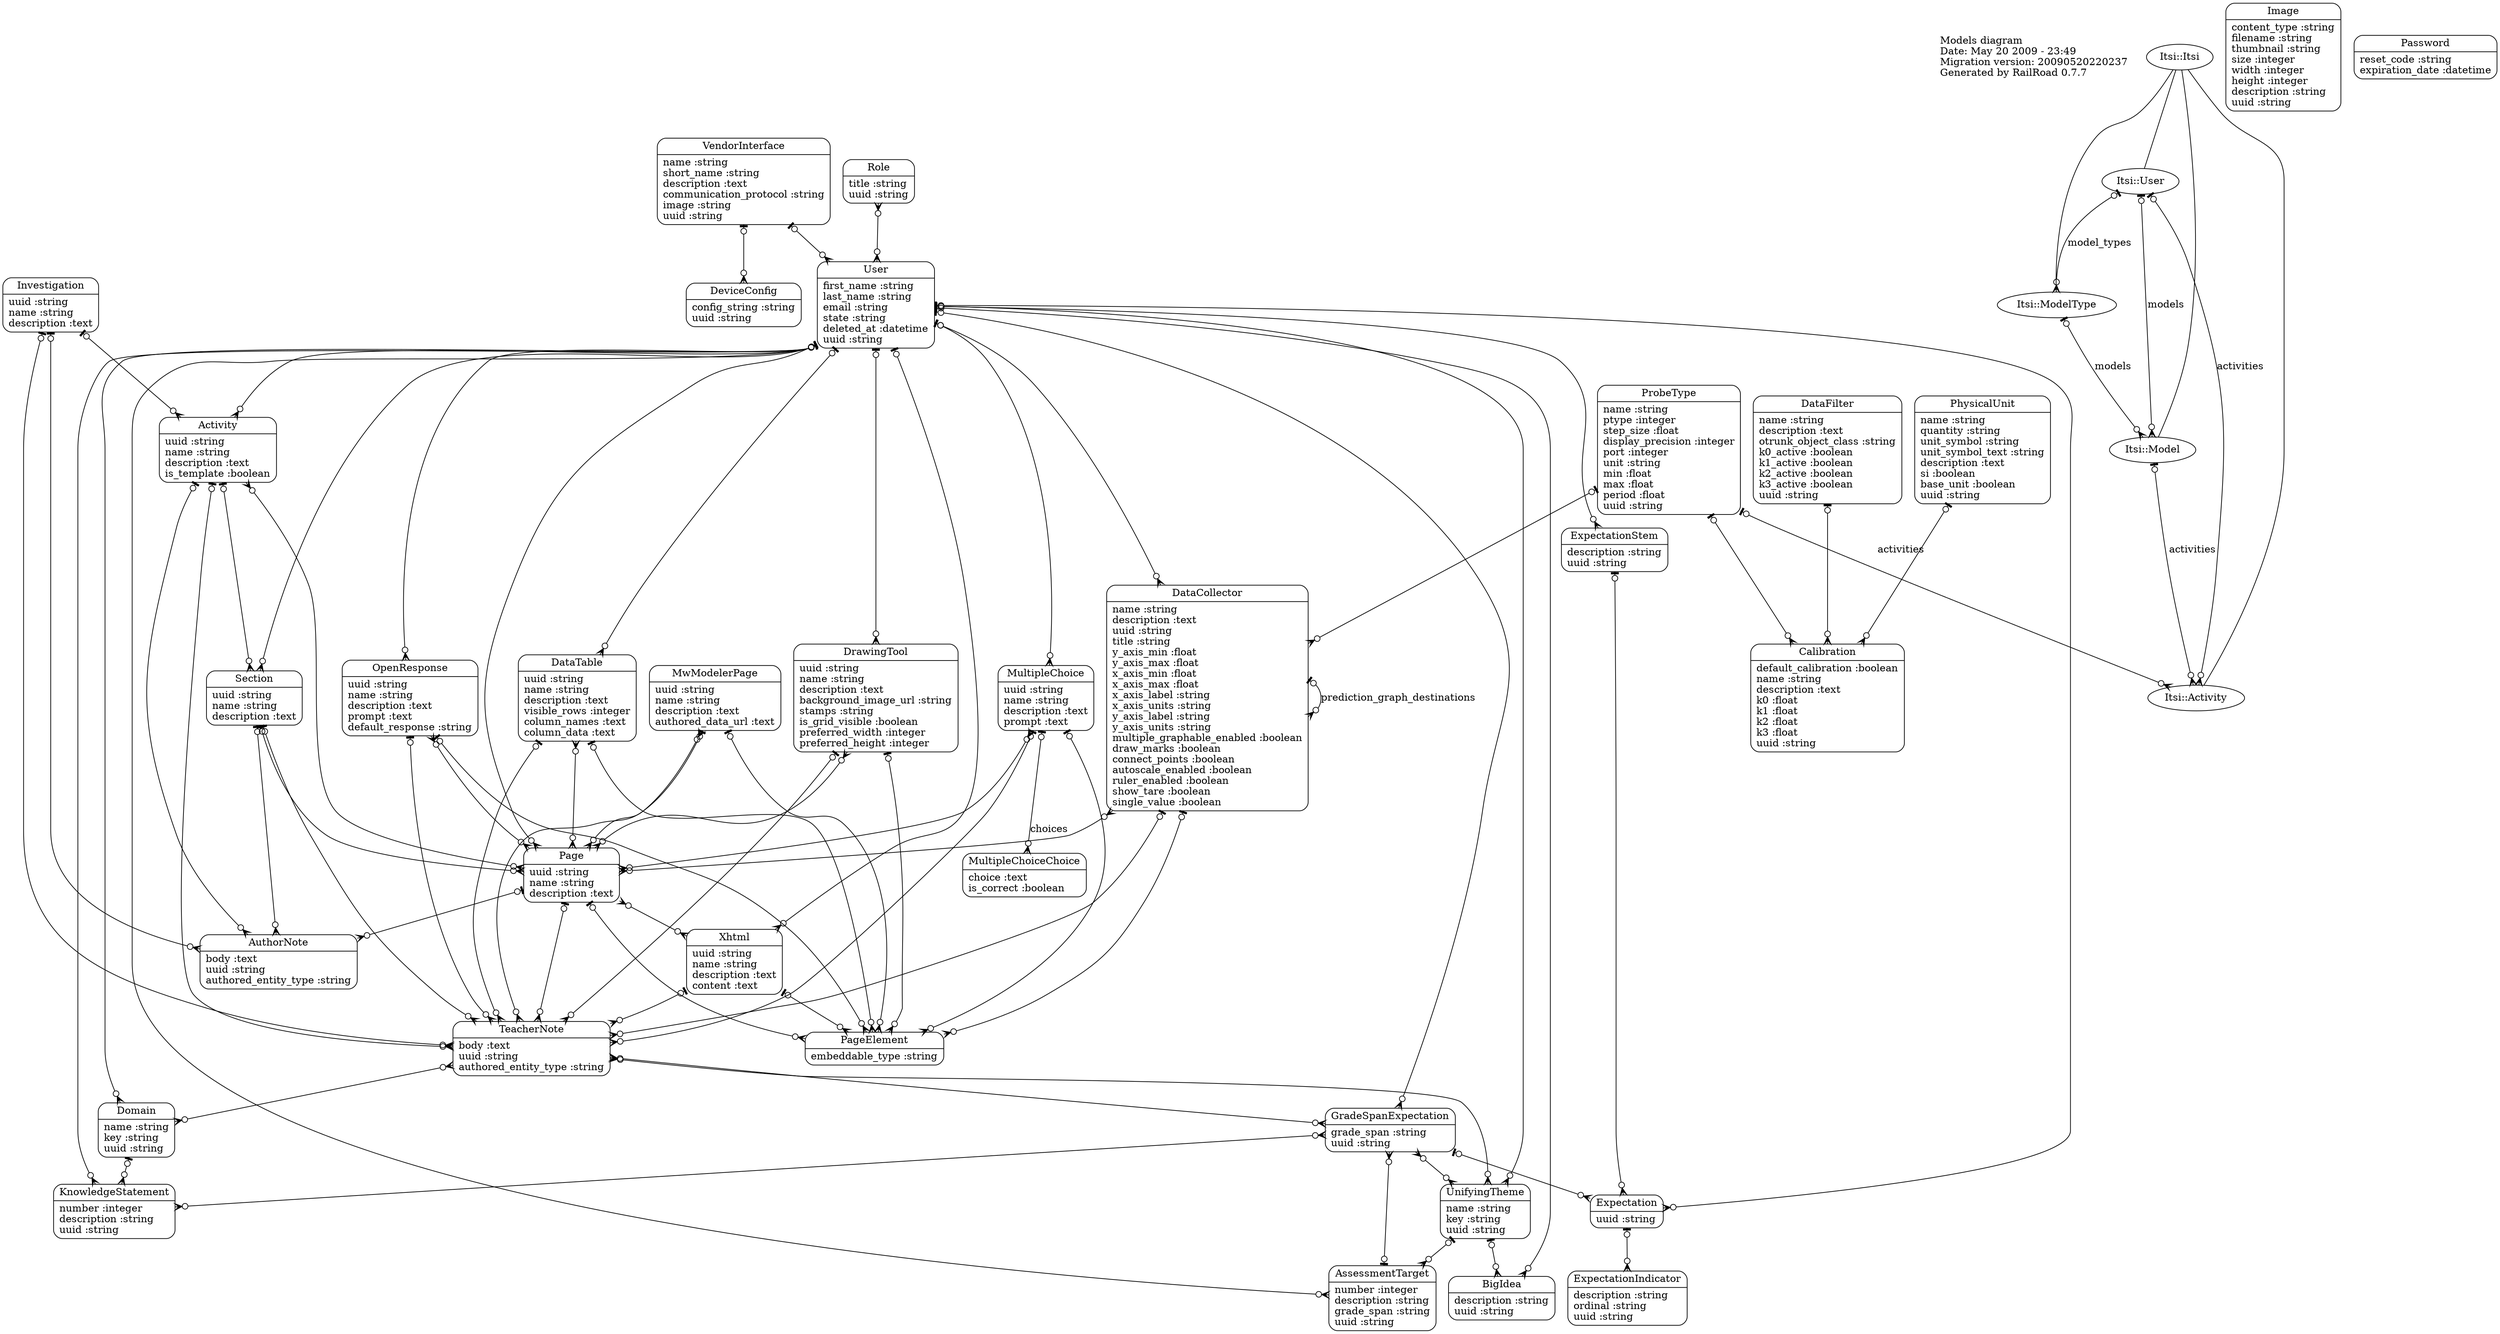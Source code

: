 digraph models_diagram {
	graph[overlap=false, splines=true]
	_diagram_info [shape="plaintext", label="Models diagram\lDate: May 20 2009 - 23:49\lMigration version: 20090520220237\lGenerated by RailRoad 0.7.7\l", fontsize=14]
	"Activity" [shape=Mrecord, label="{Activity|uuid :string\lname :string\ldescription :text\lis_template :boolean\l}"]
	"AssessmentTarget" [shape=Mrecord, label="{AssessmentTarget|number :integer\ldescription :string\lgrade_span :string\luuid :string\l}"]
	"AuthorNote" [shape=Mrecord, label="{AuthorNote|body :text\luuid :string\lauthored_entity_type :string\l}"]
	"BigIdea" [shape=Mrecord, label="{BigIdea|description :string\luuid :string\l}"]
	"Calibration" [shape=Mrecord, label="{Calibration|default_calibration :boolean\lname :string\ldescription :text\lk0 :float\lk1 :float\lk2 :float\lk3 :float\luuid :string\l}"]
	"DataCollector" [shape=Mrecord, label="{DataCollector|name :string\ldescription :text\luuid :string\ltitle :string\ly_axis_min :float\ly_axis_max :float\lx_axis_min :float\lx_axis_max :float\lx_axis_label :string\lx_axis_units :string\ly_axis_label :string\ly_axis_units :string\lmultiple_graphable_enabled :boolean\ldraw_marks :boolean\lconnect_points :boolean\lautoscale_enabled :boolean\lruler_enabled :boolean\lshow_tare :boolean\lsingle_value :boolean\l}"]
	"DataFilter" [shape=Mrecord, label="{DataFilter|name :string\ldescription :text\lotrunk_object_class :string\lk0_active :boolean\lk1_active :boolean\lk2_active :boolean\lk3_active :boolean\luuid :string\l}"]
	"DataTable" [shape=Mrecord, label="{DataTable|uuid :string\lname :string\ldescription :text\lvisible_rows :integer\lcolumn_names :text\lcolumn_data :text\l}"]
	"DeviceConfig" [shape=Mrecord, label="{DeviceConfig|config_string :string\luuid :string\l}"]
	"Domain" [shape=Mrecord, label="{Domain|name :string\lkey :string\luuid :string\l}"]
	"DrawingTool" [shape=Mrecord, label="{DrawingTool|uuid :string\lname :string\ldescription :text\lbackground_image_url :string\lstamps :string\lis_grid_visible :boolean\lpreferred_width :integer\lpreferred_height :integer\l}"]
	"Expectation" [shape=Mrecord, label="{Expectation|uuid :string\l}"]
	"ExpectationIndicator" [shape=Mrecord, label="{ExpectationIndicator|description :string\lordinal :string\luuid :string\l}"]
	"ExpectationStem" [shape=Mrecord, label="{ExpectationStem|description :string\luuid :string\l}"]
	"GradeSpanExpectation" [shape=Mrecord, label="{GradeSpanExpectation|grade_span :string\luuid :string\l}"]
	"Image" [shape=Mrecord, label="{Image|content_type :string\lfilename :string\lthumbnail :string\lsize :integer\lwidth :integer\lheight :integer\ldescription :string\luuid :string\l}"]
	"Investigation" [shape=Mrecord, label="{Investigation|uuid :string\lname :string\ldescription :text\l}"]
	"Itsi::Activity" []
	"Itsi::Model" []
	"Itsi::ModelType" []
	"Itsi::User" []
	"KnowledgeStatement" [shape=Mrecord, label="{KnowledgeStatement|number :integer\ldescription :string\luuid :string\l}"]
	"MultipleChoice" [shape=Mrecord, label="{MultipleChoice|uuid :string\lname :string\ldescription :text\lprompt :text\l}"]
	"MultipleChoiceChoice" [shape=Mrecord, label="{MultipleChoiceChoice|choice :text\lis_correct :boolean\l}"]
	"MwModelerPage" [shape=Mrecord, label="{MwModelerPage|uuid :string\lname :string\ldescription :text\lauthored_data_url :text\l}"]
	"OpenResponse" [shape=Mrecord, label="{OpenResponse|uuid :string\lname :string\ldescription :text\lprompt :text\ldefault_response :string\l}"]
	"Page" [shape=Mrecord, label="{Page|uuid :string\lname :string\ldescription :text\l}"]
	"PageElement" [shape=Mrecord, label="{PageElement|embeddable_type :string\l}"]
	"Password" [shape=Mrecord, label="{Password|reset_code :string\lexpiration_date :datetime\l}"]
	"PhysicalUnit" [shape=Mrecord, label="{PhysicalUnit|name :string\lquantity :string\lunit_symbol :string\lunit_symbol_text :string\ldescription :text\lsi :boolean\lbase_unit :boolean\luuid :string\l}"]
	"ProbeType" [shape=Mrecord, label="{ProbeType|name :string\lptype :integer\lstep_size :float\ldisplay_precision :integer\lport :integer\lunit :string\lmin :float\lmax :float\lperiod :float\luuid :string\l}"]
	"Role" [shape=Mrecord, label="{Role|title :string\luuid :string\l}"]
	"Section" [shape=Mrecord, label="{Section|uuid :string\lname :string\ldescription :text\l}"]
	"TeacherNote" [shape=Mrecord, label="{TeacherNote|body :text\luuid :string\lauthored_entity_type :string\l}"]
	"UnifyingTheme" [shape=Mrecord, label="{UnifyingTheme|name :string\lkey :string\luuid :string\l}"]
	"User" [shape=Mrecord, label="{User|first_name :string\llast_name :string\lemail :string\lstate :string\ldeleted_at :datetime\luuid :string\l}"]
	"VendorInterface" [shape=Mrecord, label="{VendorInterface|name :string\lshort_name :string\ldescription :text\lcommunication_protocol :string\limage :string\luuid :string\l}"]
	"Xhtml" [shape=Mrecord, label="{Xhtml|uuid :string\lname :string\ldescription :text\lcontent :text\l}"]
	"Activity" -> "TeacherNote" [arrowtail=teeodot, arrowhead=crowodot, dir=both]
	"Activity" -> "AuthorNote" [arrowtail=teeodot, arrowhead=crowodot, dir=both]
	"Activity" -> "Page" [arrowtail=crowodot, arrowhead=crowodot, dir=both]
	"Activity" -> "Section" [arrowtail=teeodot, arrowhead=crowodot, dir=both]
	"AssessmentTarget" -> "GradeSpanExpectation" [arrowtail=teeodot, arrowhead=crowodot, dir=both]
	"DataCollector" -> "TeacherNote" [arrowtail=teeodot, arrowhead=crowodot, dir=both]
	"DataCollector" -> "Page" [arrowtail=crowodot, arrowhead=crowodot, dir=both]
	"DataCollector" -> "PageElement" [arrowtail=teeodot, arrowhead=crowodot, dir=both]
	"DataCollector" -> "DataCollector" [label=prediction_graph_destinations, arrowtail=teeodot, arrowhead=crowodot, dir=both]
	"DataFilter" -> "Calibration" [arrowtail=teeodot, arrowhead=crowodot, dir=both]
	"DataTable" -> "TeacherNote" [arrowtail=teeodot, arrowhead=crowodot, dir=both]
	"DataTable" -> "Page" [arrowtail=crowodot, arrowhead=crowodot, dir=both]
	"DataTable" -> "PageElement" [arrowtail=teeodot, arrowhead=crowodot, dir=both]
	"Domain" -> "KnowledgeStatement" [arrowtail=teeodot, arrowhead=crowodot, dir=both]
	"DrawingTool" -> "TeacherNote" [arrowtail=teeodot, arrowhead=crowodot, dir=both]
	"DrawingTool" -> "Page" [arrowtail=crowodot, arrowhead=crowodot, dir=both]
	"DrawingTool" -> "PageElement" [arrowtail=teeodot, arrowhead=crowodot, dir=both]
	"Expectation" -> "ExpectationIndicator" [arrowtail=teeodot, arrowhead=crowodot, dir=both]
	"ExpectationStem" -> "Expectation" [arrowtail=teeodot, arrowhead=crowodot, dir=both]
	"GradeSpanExpectation" -> "KnowledgeStatement" [arrowtail=crowodot, arrowhead=crowodot, dir=both]
	"GradeSpanExpectation" -> "UnifyingTheme" [arrowtail=crowodot, arrowhead=crowodot, dir=both]
	"GradeSpanExpectation" -> "Expectation" [arrowtail=teeodot, arrowhead=crowodot, dir=both]
	"Investigation" -> "TeacherNote" [arrowtail=teeodot, arrowhead=crowodot, dir=both]
	"Investigation" -> "Activity" [arrowtail=teeodot, arrowhead=crowodot, dir=both]
	"Investigation" -> "AuthorNote" [arrowtail=teeodot, arrowhead=crowodot, dir=both]
	"Itsi::Itsi" -> "Itsi::Activity" [arrowhead="none", arrowtail="onormal"]
	"Itsi::Model" -> "Itsi::Activity" [label=activities, arrowtail=teeodot, arrowhead=crowodot, dir=both]
	"Itsi::Itsi" -> "Itsi::Model" [arrowhead="none", arrowtail="onormal"]
	"Itsi::ModelType" -> "Itsi::Model" [label=models, arrowtail=teeodot, arrowhead=crowodot, dir=both]
	"Itsi::Itsi" -> "Itsi::ModelType" [arrowhead="none", arrowtail="onormal"]
	"Itsi::User" -> "Itsi::ModelType" [label=model_types, arrowtail=teeodot, arrowhead=crowodot, dir=both]
	"Itsi::User" -> "Itsi::Activity" [label=activities, arrowtail=teeodot, arrowhead=crowodot, dir=both]
	"Itsi::User" -> "Itsi::Model" [label=models, arrowtail=teeodot, arrowhead=crowodot, dir=both]
	"Itsi::Itsi" -> "Itsi::User" [arrowhead="none", arrowtail="onormal"]
	"MultipleChoice" -> "TeacherNote" [arrowtail=teeodot, arrowhead=crowodot, dir=both]
	"MultipleChoice" -> "MultipleChoiceChoice" [label=choices, arrowtail=teeodot, arrowhead=crowodot, dir=both]
	"MultipleChoice" -> "Page" [arrowtail=crowodot, arrowhead=crowodot, dir=both]
	"MultipleChoice" -> "PageElement" [arrowtail=teeodot, arrowhead=crowodot, dir=both]
	"MwModelerPage" -> "TeacherNote" [arrowtail=teeodot, arrowhead=crowodot, dir=both]
	"MwModelerPage" -> "Page" [arrowtail=crowodot, arrowhead=crowodot, dir=both]
	"MwModelerPage" -> "PageElement" [arrowtail=teeodot, arrowhead=crowodot, dir=both]
	"OpenResponse" -> "TeacherNote" [arrowtail=teeodot, arrowhead=crowodot, dir=both]
	"OpenResponse" -> "Page" [arrowtail=crowodot, arrowhead=crowodot, dir=both]
	"OpenResponse" -> "PageElement" [arrowtail=teeodot, arrowhead=crowodot, dir=both]
	"Page" -> "TeacherNote" [arrowtail=teeodot, arrowhead=crowodot, dir=both]
	"Page" -> "AuthorNote" [arrowtail=teeodot, arrowhead=crowodot, dir=both]
	"Page" -> "Xhtml" [arrowtail=crowodot, arrowhead=crowodot, dir=both]
	"Page" -> "PageElement" [arrowtail=teeodot, arrowhead=crowodot, dir=both]
	"PhysicalUnit" -> "Calibration" [arrowtail=teeodot, arrowhead=crowodot, dir=both]
	"ProbeType" -> "Itsi::Activity" [label=activities, arrowtail=teeodot, arrowhead=crowodot, dir=both]
	"ProbeType" -> "DataCollector" [arrowtail=teeodot, arrowhead=crowodot, dir=both]
	"ProbeType" -> "Calibration" [arrowtail=teeodot, arrowhead=crowodot, dir=both]
	"Role" -> "User" [arrowtail=crowodot, arrowhead=crowodot, dir=both]
	"Section" -> "TeacherNote" [arrowtail=teeodot, arrowhead=crowodot, dir=both]
	"Section" -> "AuthorNote" [arrowtail=teeodot, arrowhead=crowodot, dir=both]
	"Section" -> "Page" [arrowtail=teeodot, arrowhead=crowodot, dir=both]
	"TeacherNote" -> "GradeSpanExpectation" [arrowtail=crowodot, arrowhead=crowodot, dir=both]
	"TeacherNote" -> "UnifyingTheme" [arrowtail=crowodot, arrowhead=crowodot, dir=both]
	"TeacherNote" -> "Domain" [arrowtail=crowodot, arrowhead=crowodot, dir=both]
	"UnifyingTheme" -> "AssessmentTarget" [arrowtail=teeodot, arrowhead=crowodot, dir=both]
	"UnifyingTheme" -> "BigIdea" [arrowtail=teeodot, arrowhead=crowodot, dir=both]
	"User" -> "DataTable" [arrowtail=teeodot, arrowhead=crowodot, dir=both]
	"User" -> "Activity" [arrowtail=teeodot, arrowhead=crowodot, dir=both]
	"User" -> "ExpectationStem" [arrowtail=teeodot, arrowhead=crowodot, dir=both]
	"User" -> "DrawingTool" [arrowtail=teeodot, arrowhead=crowodot, dir=both]
	"User" -> "GradeSpanExpectation" [arrowtail=teeodot, arrowhead=crowodot, dir=both]
	"User" -> "Section" [arrowtail=teeodot, arrowhead=crowodot, dir=both]
	"User" -> "Page" [arrowtail=teeodot, arrowhead=crowodot, dir=both]
	"User" -> "AssessmentTarget" [arrowtail=teeodot, arrowhead=crowodot, dir=both]
	"User" -> "DataCollector" [arrowtail=teeodot, arrowhead=crowodot, dir=both]
	"User" -> "KnowledgeStatement" [arrowtail=teeodot, arrowhead=crowodot, dir=both]
	"User" -> "BigIdea" [arrowtail=teeodot, arrowhead=crowodot, dir=both]
	"User" -> "UnifyingTheme" [arrowtail=teeodot, arrowhead=crowodot, dir=both]
	"User" -> "Xhtml" [arrowtail=teeodot, arrowhead=crowodot, dir=both]
	"User" -> "MultipleChoice" [arrowtail=teeodot, arrowhead=crowodot, dir=both]
	"User" -> "Domain" [arrowtail=teeodot, arrowhead=crowodot, dir=both]
	"User" -> "OpenResponse" [arrowtail=teeodot, arrowhead=crowodot, dir=both]
	"User" -> "Expectation" [arrowtail=teeodot, arrowhead=crowodot, dir=both]
	"VendorInterface" -> "DeviceConfig" [arrowtail=teeodot, arrowhead=crowodot, dir=both]
	"VendorInterface" -> "User" [arrowtail=teeodot, arrowhead=crowodot, dir=both]
	"Xhtml" -> "TeacherNote" [arrowtail=teeodot, arrowhead=crowodot, dir=both]
	"Xhtml" -> "PageElement" [arrowtail=teeodot, arrowhead=crowodot, dir=both]
}
